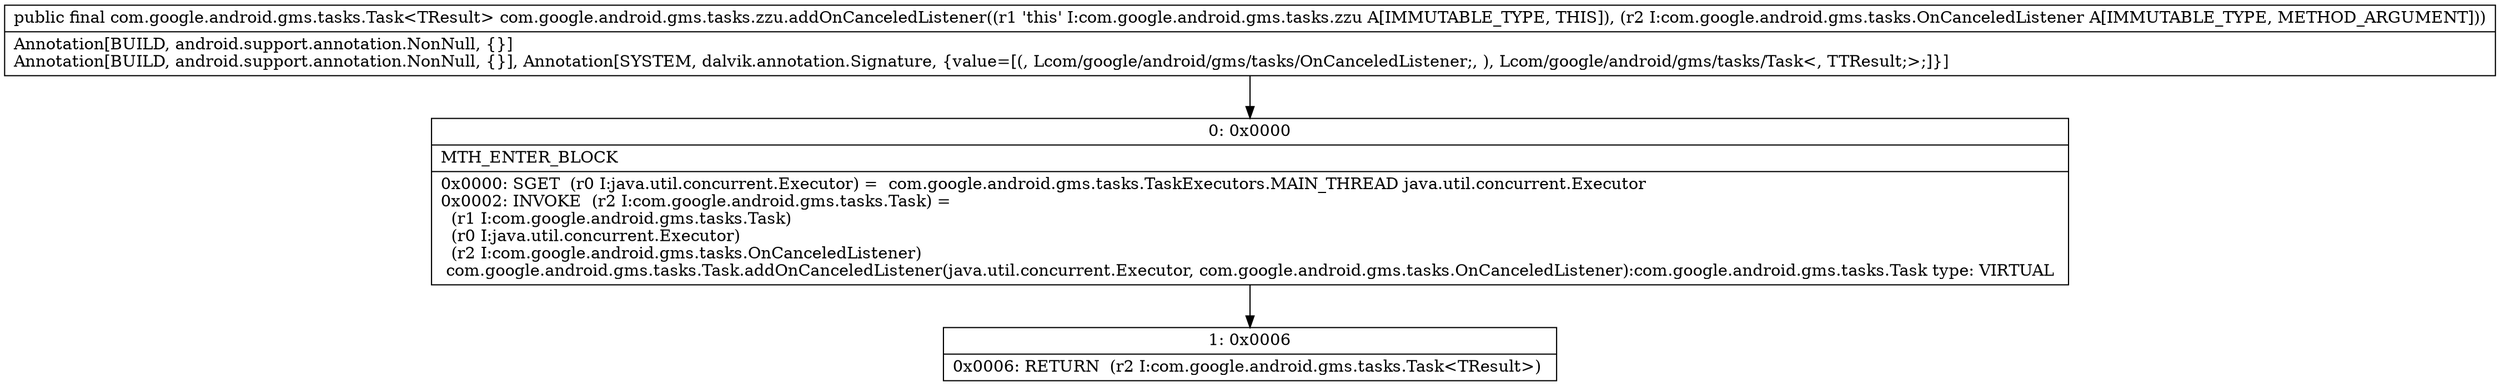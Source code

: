 digraph "CFG forcom.google.android.gms.tasks.zzu.addOnCanceledListener(Lcom\/google\/android\/gms\/tasks\/OnCanceledListener;)Lcom\/google\/android\/gms\/tasks\/Task;" {
Node_0 [shape=record,label="{0\:\ 0x0000|MTH_ENTER_BLOCK\l|0x0000: SGET  (r0 I:java.util.concurrent.Executor) =  com.google.android.gms.tasks.TaskExecutors.MAIN_THREAD java.util.concurrent.Executor \l0x0002: INVOKE  (r2 I:com.google.android.gms.tasks.Task) = \l  (r1 I:com.google.android.gms.tasks.Task)\l  (r0 I:java.util.concurrent.Executor)\l  (r2 I:com.google.android.gms.tasks.OnCanceledListener)\l com.google.android.gms.tasks.Task.addOnCanceledListener(java.util.concurrent.Executor, com.google.android.gms.tasks.OnCanceledListener):com.google.android.gms.tasks.Task type: VIRTUAL \l}"];
Node_1 [shape=record,label="{1\:\ 0x0006|0x0006: RETURN  (r2 I:com.google.android.gms.tasks.Task\<TResult\>) \l}"];
MethodNode[shape=record,label="{public final com.google.android.gms.tasks.Task\<TResult\> com.google.android.gms.tasks.zzu.addOnCanceledListener((r1 'this' I:com.google.android.gms.tasks.zzu A[IMMUTABLE_TYPE, THIS]), (r2 I:com.google.android.gms.tasks.OnCanceledListener A[IMMUTABLE_TYPE, METHOD_ARGUMENT]))  | Annotation[BUILD, android.support.annotation.NonNull, \{\}]\lAnnotation[BUILD, android.support.annotation.NonNull, \{\}], Annotation[SYSTEM, dalvik.annotation.Signature, \{value=[(, Lcom\/google\/android\/gms\/tasks\/OnCanceledListener;, ), Lcom\/google\/android\/gms\/tasks\/Task\<, TTResult;\>;]\}]\l}"];
MethodNode -> Node_0;
Node_0 -> Node_1;
}

